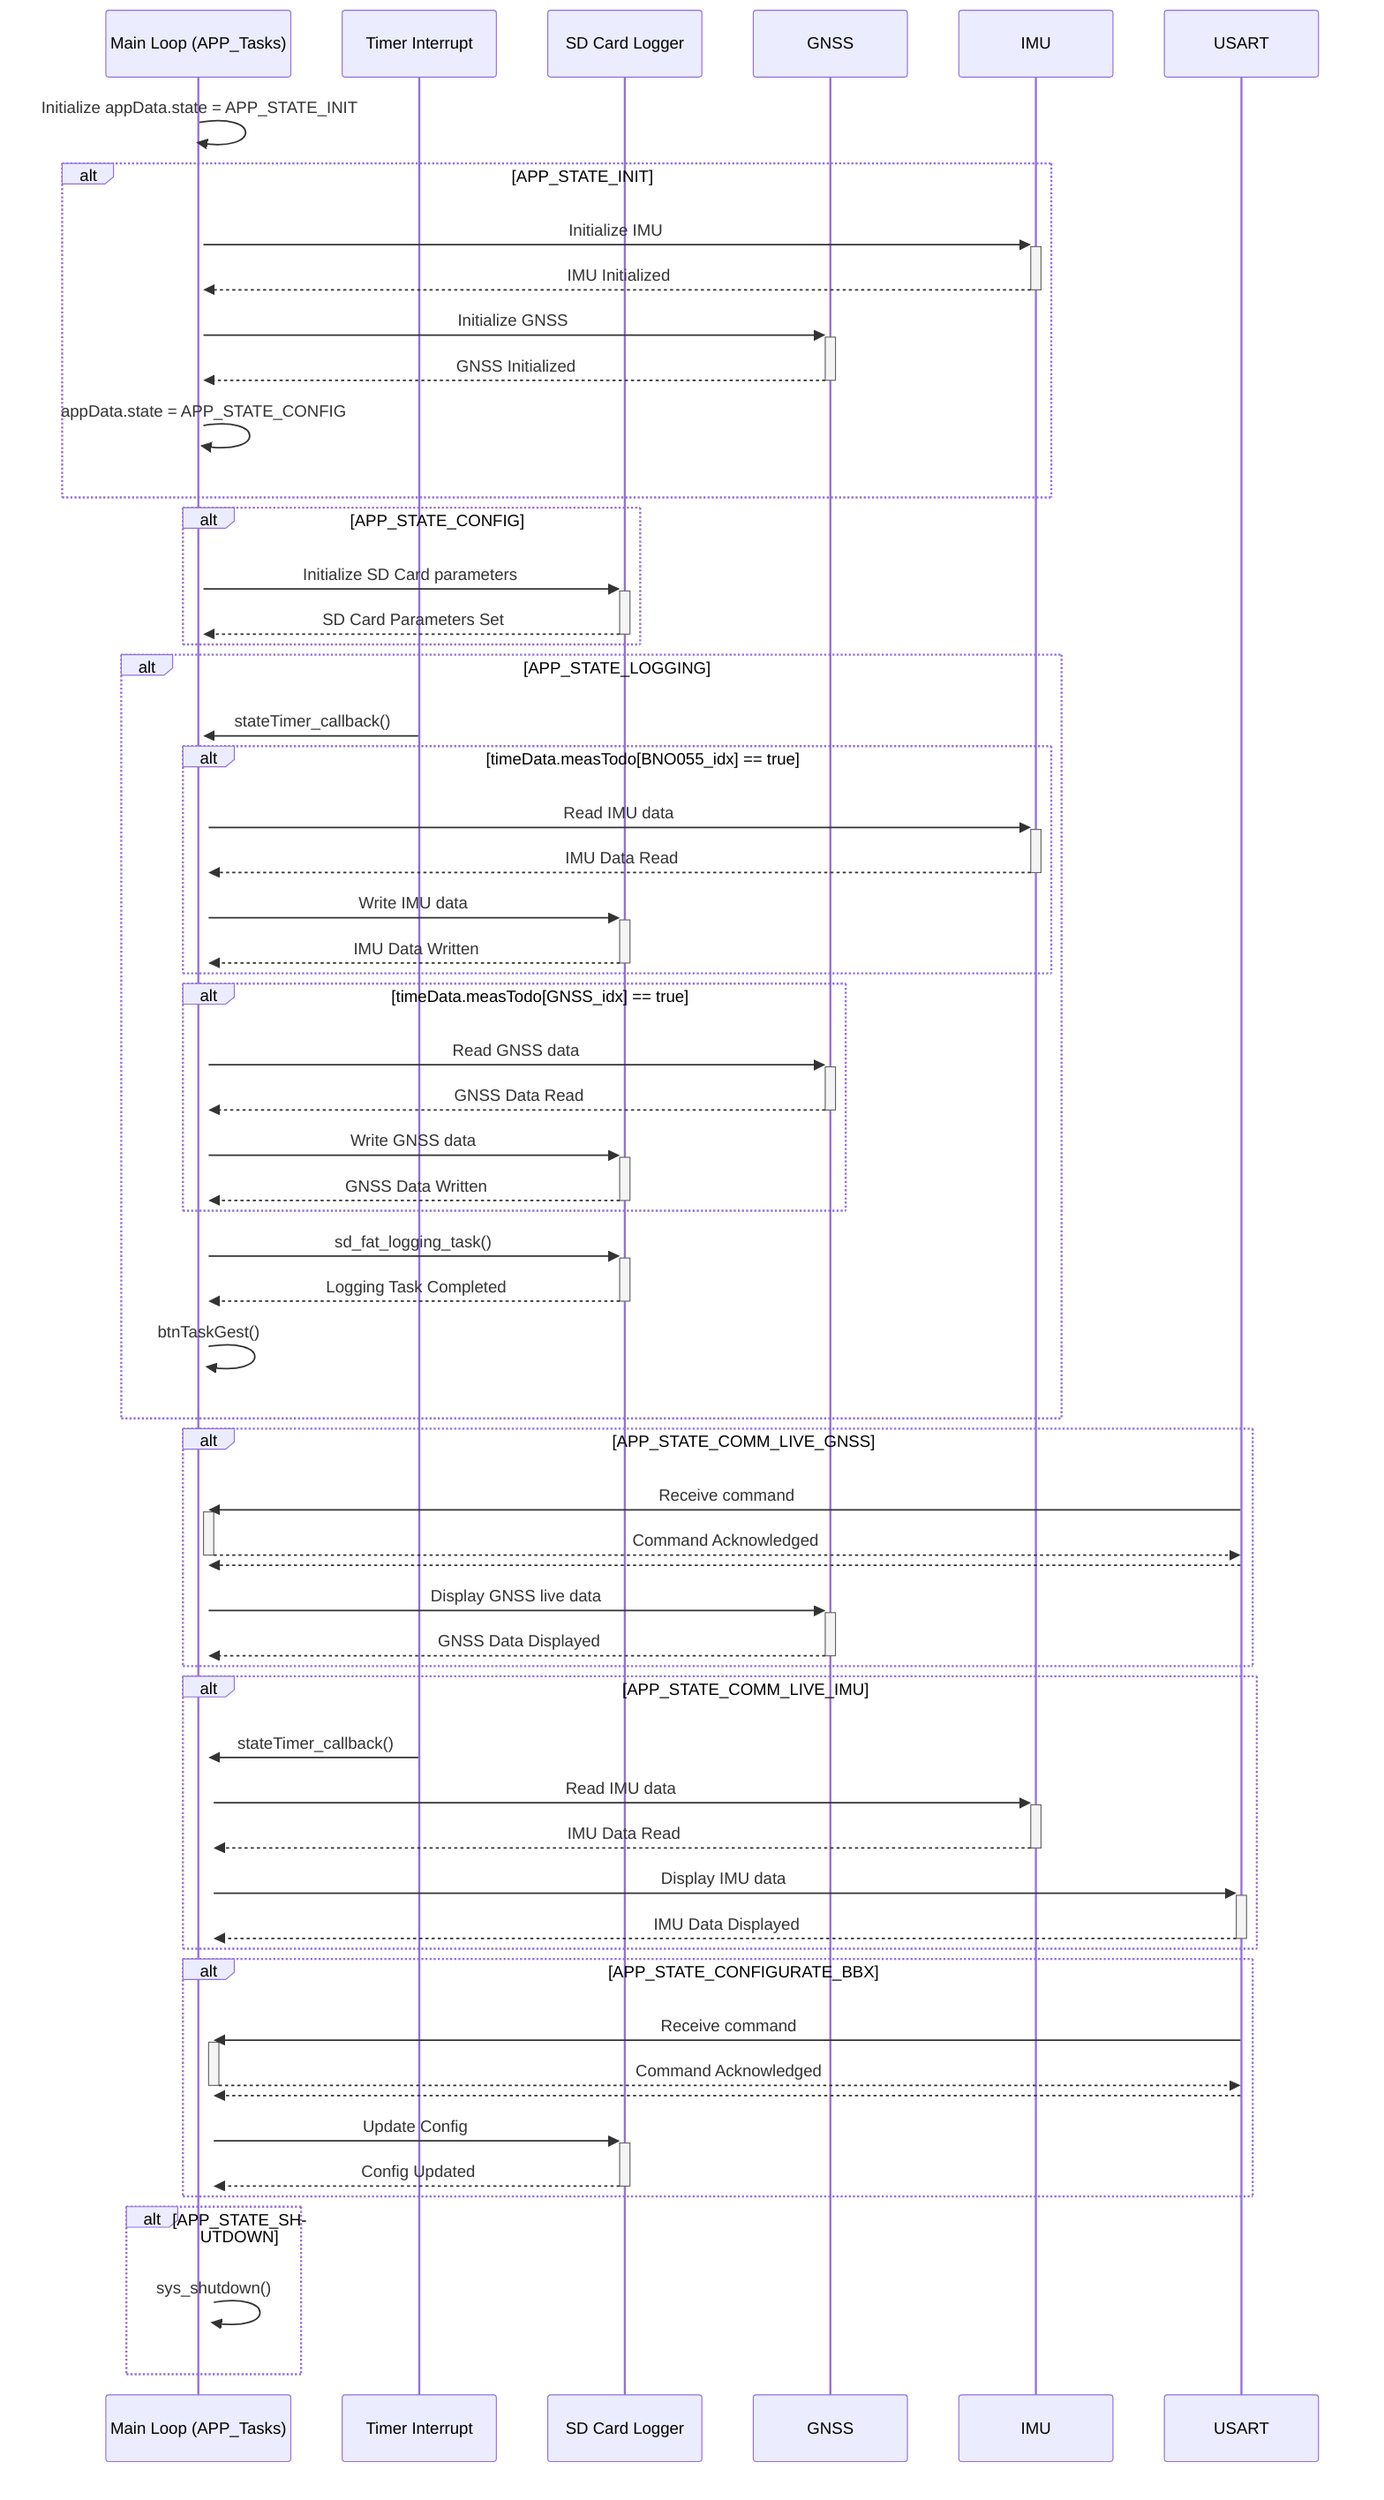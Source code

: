 sequenceDiagram
    participant Main as Main Loop (APP_Tasks)
    participant Timer as Timer Interrupt
    participant SD as SD Card Logger
    participant GNSS
    participant IMU
    participant USART

    Main->>+Main: Initialize appData.state = APP_STATE_INIT
    alt APP_STATE_INIT
        Main->>+IMU: Initialize IMU
        IMU-->>-Main: IMU Initialized
        Main->>+GNSS: Initialize GNSS
        GNSS-->>-Main: GNSS Initialized
        Main->>Main: appData.state = APP_STATE_CONFIG
    end

    alt APP_STATE_CONFIG
        Main->>+SD: Initialize SD Card parameters
        SD-->>-Main: SD Card Parameters Set
    end

    alt APP_STATE_LOGGING
        Timer->>+Main: stateTimer_callback()
        alt timeData.measTodo[BNO055_idx] == true
            Main->>+IMU: Read IMU data
            IMU-->>-Main: IMU Data Read
            Main->>+SD: Write IMU data
            SD-->>-Main: IMU Data Written
        end
        alt timeData.measTodo[GNSS_idx] == true
            Main->>+GNSS: Read GNSS data
            GNSS-->>-Main: GNSS Data Read
            Main->>+SD: Write GNSS data
            SD-->>-Main: GNSS Data Written
        end
        Main->>+SD: sd_fat_logging_task()
        SD-->>-Main: Logging Task Completed
        Main->>Main: btnTaskGest()
    end

    alt APP_STATE_COMM_LIVE_GNSS
        USART->>+Main: Receive command
        Main-->>-USART: Command Acknowledged
        USART-->>Main: 
        Main->>+GNSS: Display GNSS live data
        GNSS-->>-Main: GNSS Data Displayed
    end

    alt APP_STATE_COMM_LIVE_IMU
        Timer->>+Main: stateTimer_callback()
        Main->>+IMU: Read IMU data
        IMU-->>-Main: IMU Data Read
        Main->>+USART: Display IMU data
        USART-->>-Main: IMU Data Displayed
    end

    alt APP_STATE_CONFIGURATE_BBX
        USART->>+Main: Receive command
        Main-->>-USART: Command Acknowledged
        USART-->>Main: 
        Main->>+SD: Update Config
        SD-->>-Main: Config Updated
    end

    alt APP_STATE_SHUTDOWN
        Main->>Main: sys_shutdown()
    end